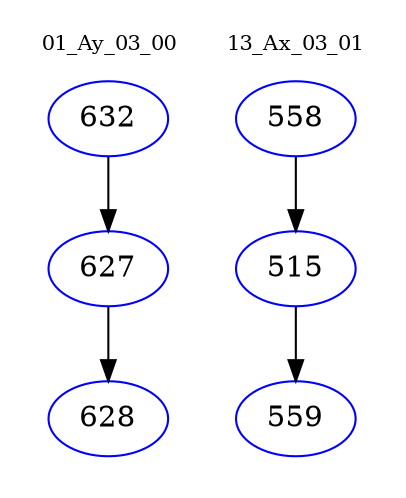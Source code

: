 digraph{
subgraph cluster_0 {
color = white
label = "01_Ay_03_00";
fontsize=10;
T0_632 [label="632", color="blue"]
T0_632 -> T0_627 [color="black"]
T0_627 [label="627", color="blue"]
T0_627 -> T0_628 [color="black"]
T0_628 [label="628", color="blue"]
}
subgraph cluster_1 {
color = white
label = "13_Ax_03_01";
fontsize=10;
T1_558 [label="558", color="blue"]
T1_558 -> T1_515 [color="black"]
T1_515 [label="515", color="blue"]
T1_515 -> T1_559 [color="black"]
T1_559 [label="559", color="blue"]
}
}
